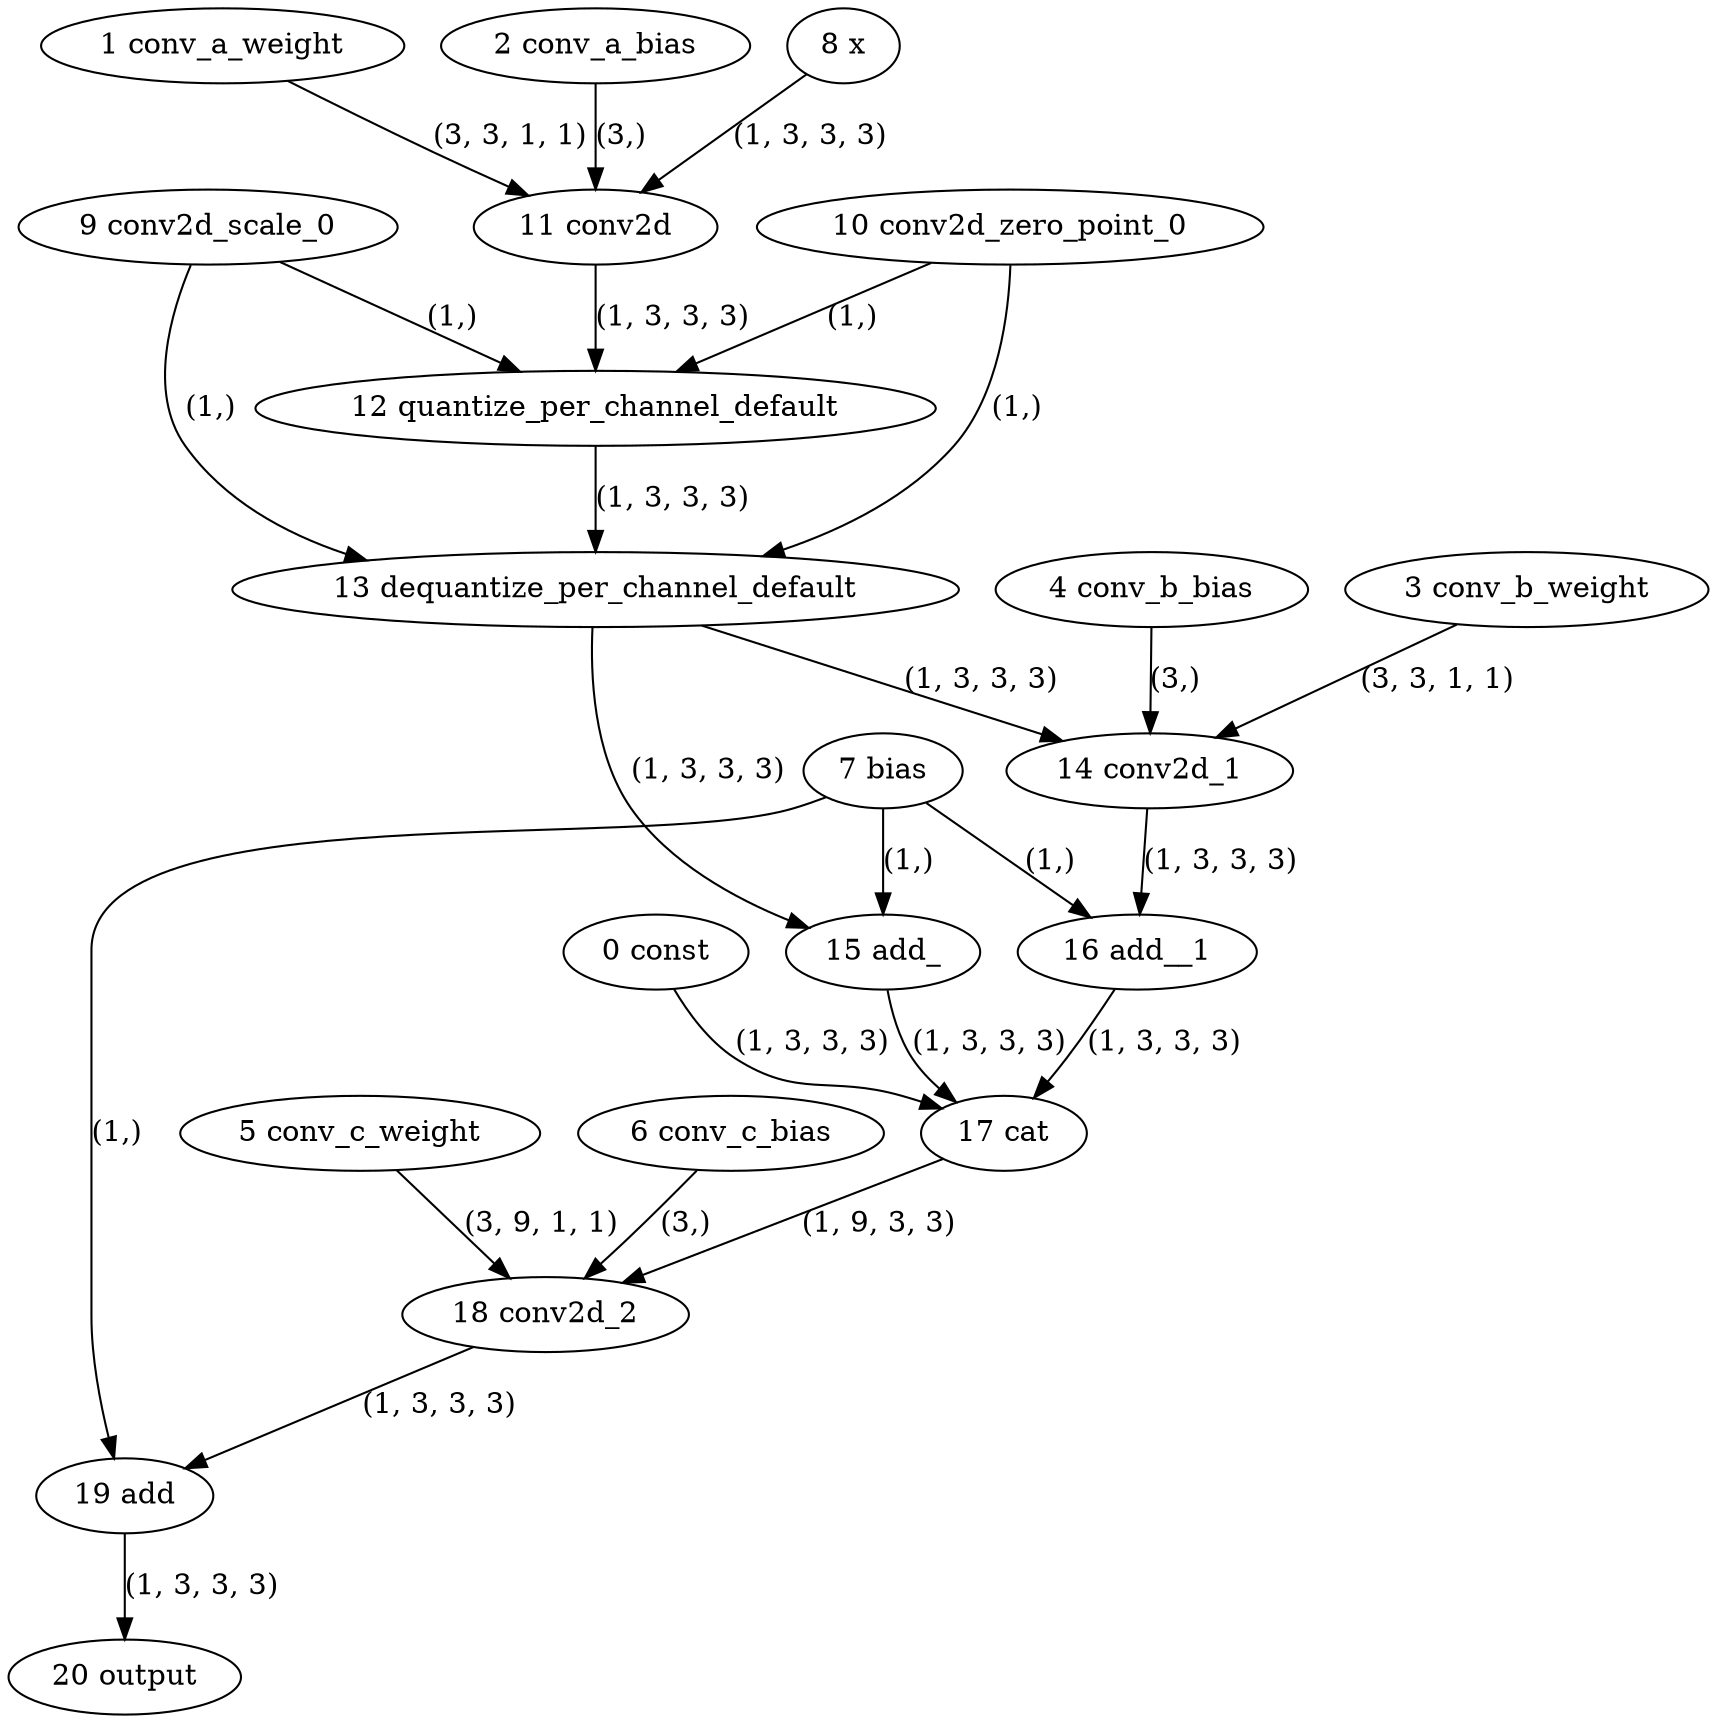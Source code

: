 strict digraph {
"0 const" [id=0, type="get_attr"];
"1 conv_a_weight" [id=1, type="get_attr"];
"2 conv_a_bias" [id=2, type="get_attr"];
"3 conv_b_weight" [id=3, type="get_attr"];
"4 conv_b_bias" [id=4, type="get_attr"];
"5 conv_c_weight" [id=5, type="get_attr"];
"6 conv_c_bias" [id=6, type="get_attr"];
"7 bias" [id=7, type="get_attr"];
"8 x" [id=8, type=input];
"9 conv2d_scale_0" [id=9, type="get_attr"];
"10 conv2d_zero_point_0" [id=10, type="get_attr"];
"11 conv2d" [id=11, type=conv2d];
"12 quantize_per_channel_default" [id=12, type="quantize_per_channel"];
"13 dequantize_per_channel_default" [id=13, type="dequantize_per_channel"];
"14 conv2d_1" [id=14, type=conv2d];
"15 add_" [id=15, type="add_"];
"16 add__1" [id=16, type="add_"];
"17 cat" [id=17, type=cat];
"18 conv2d_2" [id=18, type=conv2d];
"19 add" [id=19, type=add];
"20 output" [id=20, type=output];
"0 const" -> "17 cat" [style=solid, label="(1, 3, 3, 3)"];
"1 conv_a_weight" -> "11 conv2d" [style=solid, label="(3, 3, 1, 1)"];
"2 conv_a_bias" -> "11 conv2d" [style=solid, label="(3,)"];
"3 conv_b_weight" -> "14 conv2d_1" [style=solid, label="(3, 3, 1, 1)"];
"4 conv_b_bias" -> "14 conv2d_1" [style=solid, label="(3,)"];
"5 conv_c_weight" -> "18 conv2d_2" [style=solid, label="(3, 9, 1, 1)"];
"6 conv_c_bias" -> "18 conv2d_2" [style=solid, label="(3,)"];
"7 bias" -> "15 add_" [style=solid, label="(1,)"];
"7 bias" -> "16 add__1" [style=solid, label="(1,)"];
"7 bias" -> "19 add" [style=solid, label="(1,)"];
"8 x" -> "11 conv2d" [style=solid, label="(1, 3, 3, 3)"];
"9 conv2d_scale_0" -> "12 quantize_per_channel_default" [style=solid, label="(1,)"];
"9 conv2d_scale_0" -> "13 dequantize_per_channel_default" [style=solid, label="(1,)"];
"10 conv2d_zero_point_0" -> "12 quantize_per_channel_default" [style=solid, label="(1,)"];
"10 conv2d_zero_point_0" -> "13 dequantize_per_channel_default" [style=solid, label="(1,)"];
"11 conv2d" -> "12 quantize_per_channel_default" [style=solid, label="(1, 3, 3, 3)"];
"12 quantize_per_channel_default" -> "13 dequantize_per_channel_default" [style=solid, label="(1, 3, 3, 3)"];
"13 dequantize_per_channel_default" -> "14 conv2d_1" [style=solid, label="(1, 3, 3, 3)"];
"13 dequantize_per_channel_default" -> "15 add_" [style=solid, label="(1, 3, 3, 3)"];
"14 conv2d_1" -> "16 add__1" [style=solid, label="(1, 3, 3, 3)"];
"15 add_" -> "17 cat" [style=solid, label="(1, 3, 3, 3)"];
"16 add__1" -> "17 cat" [style=solid, label="(1, 3, 3, 3)"];
"17 cat" -> "18 conv2d_2" [style=solid, label="(1, 9, 3, 3)"];
"18 conv2d_2" -> "19 add" [style=solid, label="(1, 3, 3, 3)"];
"19 add" -> "20 output" [style=solid, label="(1, 3, 3, 3)"];
}
